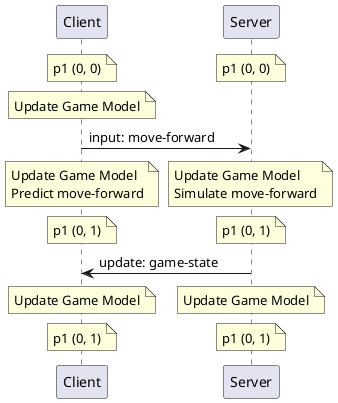 @startuml Client Prediction - Sequence

participant Client
participant Server

note over Client: p1 (0, 0)
/ note over Server: p1 (0, 0)

note over Client: Update Game Model

Client -> Server: input: move-forward
note over Client: Update Game Model\nPredict move-forward
/ note over Server: Update Game Model\nSimulate move-forward

note over Client: p1 (0, 1)
/ note over Server: p1 (0, 1)
Server -> Client: update: game-state

note over Client: Update Game Model
/ note over Server: Update Game Model
note over Client: p1 (0, 1)
/ note over Server: p1 (0, 1)

@enduml
